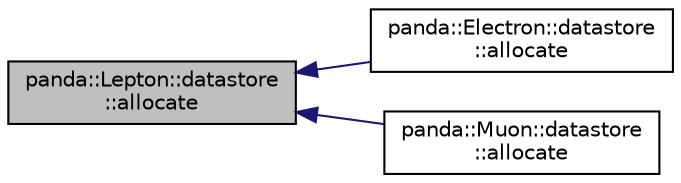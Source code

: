 digraph "panda::Lepton::datastore::allocate"
{
 // INTERACTIVE_SVG=YES
  edge [fontname="Helvetica",fontsize="10",labelfontname="Helvetica",labelfontsize="10"];
  node [fontname="Helvetica",fontsize="10",shape=record];
  rankdir="LR";
  Node1 [label="panda::Lepton::datastore\l::allocate",height=0.2,width=0.4,color="black", fillcolor="grey75", style="filled" fontcolor="black"];
  Node1 -> Node2 [dir="back",color="midnightblue",fontsize="10",style="solid"];
  Node2 [label="panda::Electron::datastore\l::allocate",height=0.2,width=0.4,color="black", fillcolor="white", style="filled",URL="$structpanda_1_1Electron_1_1datastore.html#a3e84b684132c59a589f7a041cae61507"];
  Node1 -> Node3 [dir="back",color="midnightblue",fontsize="10",style="solid"];
  Node3 [label="panda::Muon::datastore\l::allocate",height=0.2,width=0.4,color="black", fillcolor="white", style="filled",URL="$structpanda_1_1Muon_1_1datastore.html#a6845ee992e7f6f23a4f159b97411bfc6"];
}
